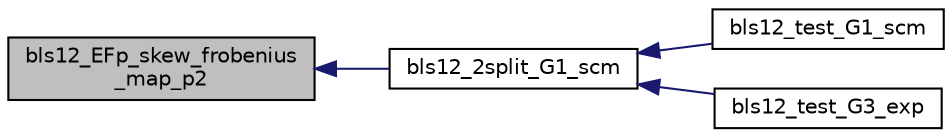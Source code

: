 digraph "bls12_EFp_skew_frobenius_map_p2"
{
  edge [fontname="Helvetica",fontsize="10",labelfontname="Helvetica",labelfontsize="10"];
  node [fontname="Helvetica",fontsize="10",shape=record];
  rankdir="LR";
  Node19 [label="bls12_EFp_skew_frobenius\l_map_p2",height=0.2,width=0.4,color="black", fillcolor="grey75", style="filled", fontcolor="black"];
  Node19 -> Node20 [dir="back",color="midnightblue",fontsize="10",style="solid",fontname="Helvetica"];
  Node20 [label="bls12_2split_G1_scm",height=0.2,width=0.4,color="black", fillcolor="white", style="filled",URL="$bls12__scm_8h.html#aae42e6e607e5af6339f4fc74acd931e3"];
  Node20 -> Node21 [dir="back",color="midnightblue",fontsize="10",style="solid",fontname="Helvetica"];
  Node21 [label="bls12_test_G1_scm",height=0.2,width=0.4,color="black", fillcolor="white", style="filled",URL="$bls12__test__pairings_8h.html#a3c1bc0bfce563a5be5d1c93c4b14ea9a"];
  Node20 -> Node22 [dir="back",color="midnightblue",fontsize="10",style="solid",fontname="Helvetica"];
  Node22 [label="bls12_test_G3_exp",height=0.2,width=0.4,color="black", fillcolor="white", style="filled",URL="$bls12__test__pairings_8h.html#a084d9bc232ef377fb2baa2fdb19686b2"];
}
